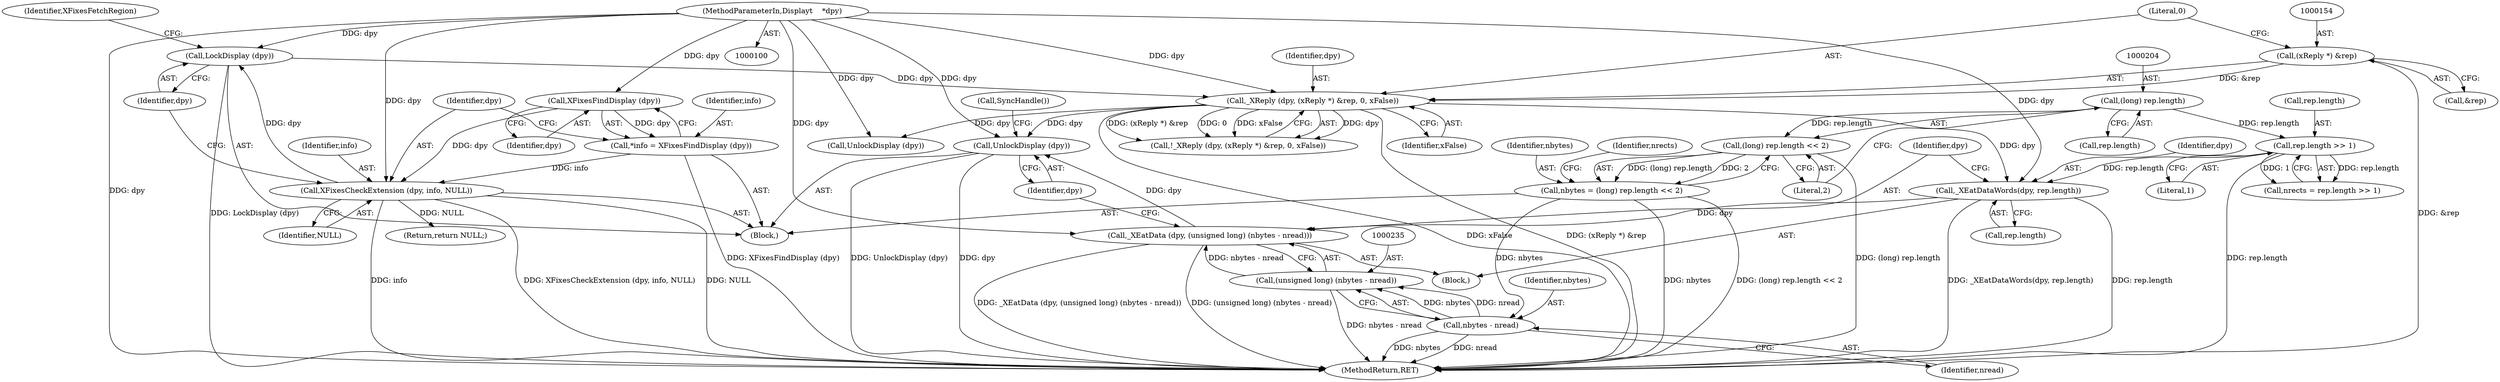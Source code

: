 digraph "1_libXfixes_61c1039ee23a2d1de712843bed3480654d7ef42e@pointer" {
"1000239" [label="(Call,UnlockDisplay (dpy))"];
"1000232" [label="(Call,_XEatData (dpy, (unsigned long) (nbytes - nread)))"];
"1000227" [label="(Call,_XEatDataWords(dpy, rep.length))"];
"1000151" [label="(Call,_XReply (dpy, (xReply *) &rep, 0, xFalse))"];
"1000121" [label="(Call,LockDisplay (dpy))"];
"1000117" [label="(Call,XFixesCheckExtension (dpy, info, NULL))"];
"1000109" [label="(Call,XFixesFindDisplay (dpy))"];
"1000101" [label="(MethodParameterIn,Display\t    *dpy)"];
"1000107" [label="(Call,*info = XFixesFindDisplay (dpy))"];
"1000153" [label="(Call,(xReply *) &rep)"];
"1000211" [label="(Call,rep.length >> 1)"];
"1000203" [label="(Call,(long) rep.length)"];
"1000234" [label="(Call,(unsigned long) (nbytes - nread))"];
"1000236" [label="(Call,nbytes - nread)"];
"1000200" [label="(Call,nbytes = (long) rep.length << 2)"];
"1000202" [label="(Call,(long) rep.length << 2)"];
"1000209" [label="(Call,nrects = rep.length >> 1)"];
"1000227" [label="(Call,_XEatDataWords(dpy, rep.length))"];
"1000124" [label="(Identifier,XFixesFetchRegion)"];
"1000241" [label="(Call,SyncHandle())"];
"1000226" [label="(Block,)"];
"1000239" [label="(Call,UnlockDisplay (dpy))"];
"1000150" [label="(Call,!_XReply (dpy, (xReply *) &rep, 0, xFalse))"];
"1000200" [label="(Call,nbytes = (long) rep.length << 2)"];
"1000118" [label="(Identifier,dpy)"];
"1000210" [label="(Identifier,nrects)"];
"1000203" [label="(Call,(long) rep.length)"];
"1000152" [label="(Identifier,dpy)"];
"1000155" [label="(Call,&rep)"];
"1000212" [label="(Call,rep.length)"];
"1000119" [label="(Identifier,info)"];
"1000120" [label="(Identifier,NULL)"];
"1000105" [label="(Block,)"];
"1000110" [label="(Identifier,dpy)"];
"1000211" [label="(Call,rep.length >> 1)"];
"1000240" [label="(Identifier,dpy)"];
"1000234" [label="(Call,(unsigned long) (nbytes - nread))"];
"1000157" [label="(Literal,0)"];
"1000108" [label="(Identifier,info)"];
"1000229" [label="(Call,rep.length)"];
"1000205" [label="(Call,rep.length)"];
"1000248" [label="(MethodReturn,RET)"];
"1000236" [label="(Call,nbytes - nread)"];
"1000117" [label="(Call,XFixesCheckExtension (dpy, info, NULL))"];
"1000201" [label="(Identifier,nbytes)"];
"1000233" [label="(Identifier,dpy)"];
"1000107" [label="(Call,*info = XFixesFindDisplay (dpy))"];
"1000121" [label="(Call,LockDisplay (dpy))"];
"1000101" [label="(MethodParameterIn,Display\t    *dpy)"];
"1000215" [label="(Literal,1)"];
"1000237" [label="(Identifier,nbytes)"];
"1000158" [label="(Identifier,xFalse)"];
"1000228" [label="(Identifier,dpy)"];
"1000163" [label="(Return,return NULL;)"];
"1000153" [label="(Call,(xReply *) &rep)"];
"1000238" [label="(Identifier,nread)"];
"1000109" [label="(Call,XFixesFindDisplay (dpy))"];
"1000232" [label="(Call,_XEatData (dpy, (unsigned long) (nbytes - nread)))"];
"1000122" [label="(Identifier,dpy)"];
"1000208" [label="(Literal,2)"];
"1000160" [label="(Call,UnlockDisplay (dpy))"];
"1000202" [label="(Call,(long) rep.length << 2)"];
"1000151" [label="(Call,_XReply (dpy, (xReply *) &rep, 0, xFalse))"];
"1000239" -> "1000105"  [label="AST: "];
"1000239" -> "1000240"  [label="CFG: "];
"1000240" -> "1000239"  [label="AST: "];
"1000241" -> "1000239"  [label="CFG: "];
"1000239" -> "1000248"  [label="DDG: UnlockDisplay (dpy)"];
"1000239" -> "1000248"  [label="DDG: dpy"];
"1000232" -> "1000239"  [label="DDG: dpy"];
"1000151" -> "1000239"  [label="DDG: dpy"];
"1000101" -> "1000239"  [label="DDG: dpy"];
"1000232" -> "1000226"  [label="AST: "];
"1000232" -> "1000234"  [label="CFG: "];
"1000233" -> "1000232"  [label="AST: "];
"1000234" -> "1000232"  [label="AST: "];
"1000240" -> "1000232"  [label="CFG: "];
"1000232" -> "1000248"  [label="DDG: _XEatData (dpy, (unsigned long) (nbytes - nread))"];
"1000232" -> "1000248"  [label="DDG: (unsigned long) (nbytes - nread)"];
"1000227" -> "1000232"  [label="DDG: dpy"];
"1000101" -> "1000232"  [label="DDG: dpy"];
"1000234" -> "1000232"  [label="DDG: nbytes - nread"];
"1000227" -> "1000226"  [label="AST: "];
"1000227" -> "1000229"  [label="CFG: "];
"1000228" -> "1000227"  [label="AST: "];
"1000229" -> "1000227"  [label="AST: "];
"1000233" -> "1000227"  [label="CFG: "];
"1000227" -> "1000248"  [label="DDG: _XEatDataWords(dpy, rep.length)"];
"1000227" -> "1000248"  [label="DDG: rep.length"];
"1000151" -> "1000227"  [label="DDG: dpy"];
"1000101" -> "1000227"  [label="DDG: dpy"];
"1000211" -> "1000227"  [label="DDG: rep.length"];
"1000151" -> "1000150"  [label="AST: "];
"1000151" -> "1000158"  [label="CFG: "];
"1000152" -> "1000151"  [label="AST: "];
"1000153" -> "1000151"  [label="AST: "];
"1000157" -> "1000151"  [label="AST: "];
"1000158" -> "1000151"  [label="AST: "];
"1000150" -> "1000151"  [label="CFG: "];
"1000151" -> "1000248"  [label="DDG: xFalse"];
"1000151" -> "1000248"  [label="DDG: (xReply *) &rep"];
"1000151" -> "1000150"  [label="DDG: dpy"];
"1000151" -> "1000150"  [label="DDG: (xReply *) &rep"];
"1000151" -> "1000150"  [label="DDG: 0"];
"1000151" -> "1000150"  [label="DDG: xFalse"];
"1000121" -> "1000151"  [label="DDG: dpy"];
"1000101" -> "1000151"  [label="DDG: dpy"];
"1000153" -> "1000151"  [label="DDG: &rep"];
"1000151" -> "1000160"  [label="DDG: dpy"];
"1000121" -> "1000105"  [label="AST: "];
"1000121" -> "1000122"  [label="CFG: "];
"1000122" -> "1000121"  [label="AST: "];
"1000124" -> "1000121"  [label="CFG: "];
"1000121" -> "1000248"  [label="DDG: LockDisplay (dpy)"];
"1000117" -> "1000121"  [label="DDG: dpy"];
"1000101" -> "1000121"  [label="DDG: dpy"];
"1000117" -> "1000105"  [label="AST: "];
"1000117" -> "1000120"  [label="CFG: "];
"1000118" -> "1000117"  [label="AST: "];
"1000119" -> "1000117"  [label="AST: "];
"1000120" -> "1000117"  [label="AST: "];
"1000122" -> "1000117"  [label="CFG: "];
"1000117" -> "1000248"  [label="DDG: XFixesCheckExtension (dpy, info, NULL)"];
"1000117" -> "1000248"  [label="DDG: NULL"];
"1000117" -> "1000248"  [label="DDG: info"];
"1000109" -> "1000117"  [label="DDG: dpy"];
"1000101" -> "1000117"  [label="DDG: dpy"];
"1000107" -> "1000117"  [label="DDG: info"];
"1000117" -> "1000163"  [label="DDG: NULL"];
"1000109" -> "1000107"  [label="AST: "];
"1000109" -> "1000110"  [label="CFG: "];
"1000110" -> "1000109"  [label="AST: "];
"1000107" -> "1000109"  [label="CFG: "];
"1000109" -> "1000107"  [label="DDG: dpy"];
"1000101" -> "1000109"  [label="DDG: dpy"];
"1000101" -> "1000100"  [label="AST: "];
"1000101" -> "1000248"  [label="DDG: dpy"];
"1000101" -> "1000160"  [label="DDG: dpy"];
"1000107" -> "1000105"  [label="AST: "];
"1000108" -> "1000107"  [label="AST: "];
"1000118" -> "1000107"  [label="CFG: "];
"1000107" -> "1000248"  [label="DDG: XFixesFindDisplay (dpy)"];
"1000153" -> "1000155"  [label="CFG: "];
"1000154" -> "1000153"  [label="AST: "];
"1000155" -> "1000153"  [label="AST: "];
"1000157" -> "1000153"  [label="CFG: "];
"1000153" -> "1000248"  [label="DDG: &rep"];
"1000211" -> "1000209"  [label="AST: "];
"1000211" -> "1000215"  [label="CFG: "];
"1000212" -> "1000211"  [label="AST: "];
"1000215" -> "1000211"  [label="AST: "];
"1000209" -> "1000211"  [label="CFG: "];
"1000211" -> "1000248"  [label="DDG: rep.length"];
"1000211" -> "1000209"  [label="DDG: rep.length"];
"1000211" -> "1000209"  [label="DDG: 1"];
"1000203" -> "1000211"  [label="DDG: rep.length"];
"1000203" -> "1000202"  [label="AST: "];
"1000203" -> "1000205"  [label="CFG: "];
"1000204" -> "1000203"  [label="AST: "];
"1000205" -> "1000203"  [label="AST: "];
"1000208" -> "1000203"  [label="CFG: "];
"1000203" -> "1000202"  [label="DDG: rep.length"];
"1000234" -> "1000236"  [label="CFG: "];
"1000235" -> "1000234"  [label="AST: "];
"1000236" -> "1000234"  [label="AST: "];
"1000234" -> "1000248"  [label="DDG: nbytes - nread"];
"1000236" -> "1000234"  [label="DDG: nbytes"];
"1000236" -> "1000234"  [label="DDG: nread"];
"1000236" -> "1000238"  [label="CFG: "];
"1000237" -> "1000236"  [label="AST: "];
"1000238" -> "1000236"  [label="AST: "];
"1000236" -> "1000248"  [label="DDG: nbytes"];
"1000236" -> "1000248"  [label="DDG: nread"];
"1000200" -> "1000236"  [label="DDG: nbytes"];
"1000200" -> "1000105"  [label="AST: "];
"1000200" -> "1000202"  [label="CFG: "];
"1000201" -> "1000200"  [label="AST: "];
"1000202" -> "1000200"  [label="AST: "];
"1000210" -> "1000200"  [label="CFG: "];
"1000200" -> "1000248"  [label="DDG: nbytes"];
"1000200" -> "1000248"  [label="DDG: (long) rep.length << 2"];
"1000202" -> "1000200"  [label="DDG: (long) rep.length"];
"1000202" -> "1000200"  [label="DDG: 2"];
"1000202" -> "1000208"  [label="CFG: "];
"1000208" -> "1000202"  [label="AST: "];
"1000202" -> "1000248"  [label="DDG: (long) rep.length"];
}
